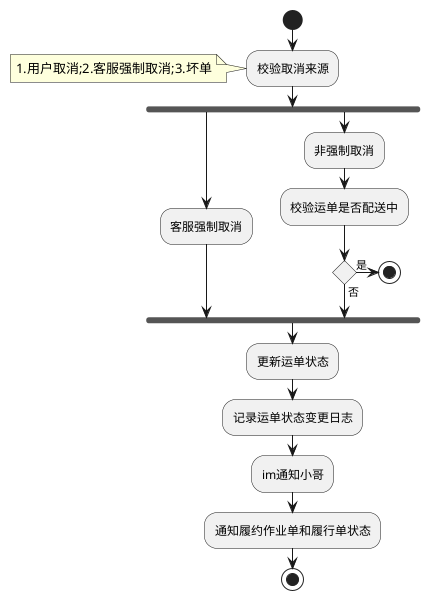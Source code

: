 @startuml
'https://plantuml.com/activity-diagram-beta

start
:校验取消来源;
note: 1.用户取消;2.客服强制取消;3.坏单
fork
    :客服强制取消;
fork again
    :非强制取消;
    :校验运单是否配送中;
if()then(是)
stop
else(否)
endif
end fork
:更新运单状态;
:记录运单状态变更日志;
:im通知小哥;
:通知履约作业单和履行单状态;
stop

@enduml
